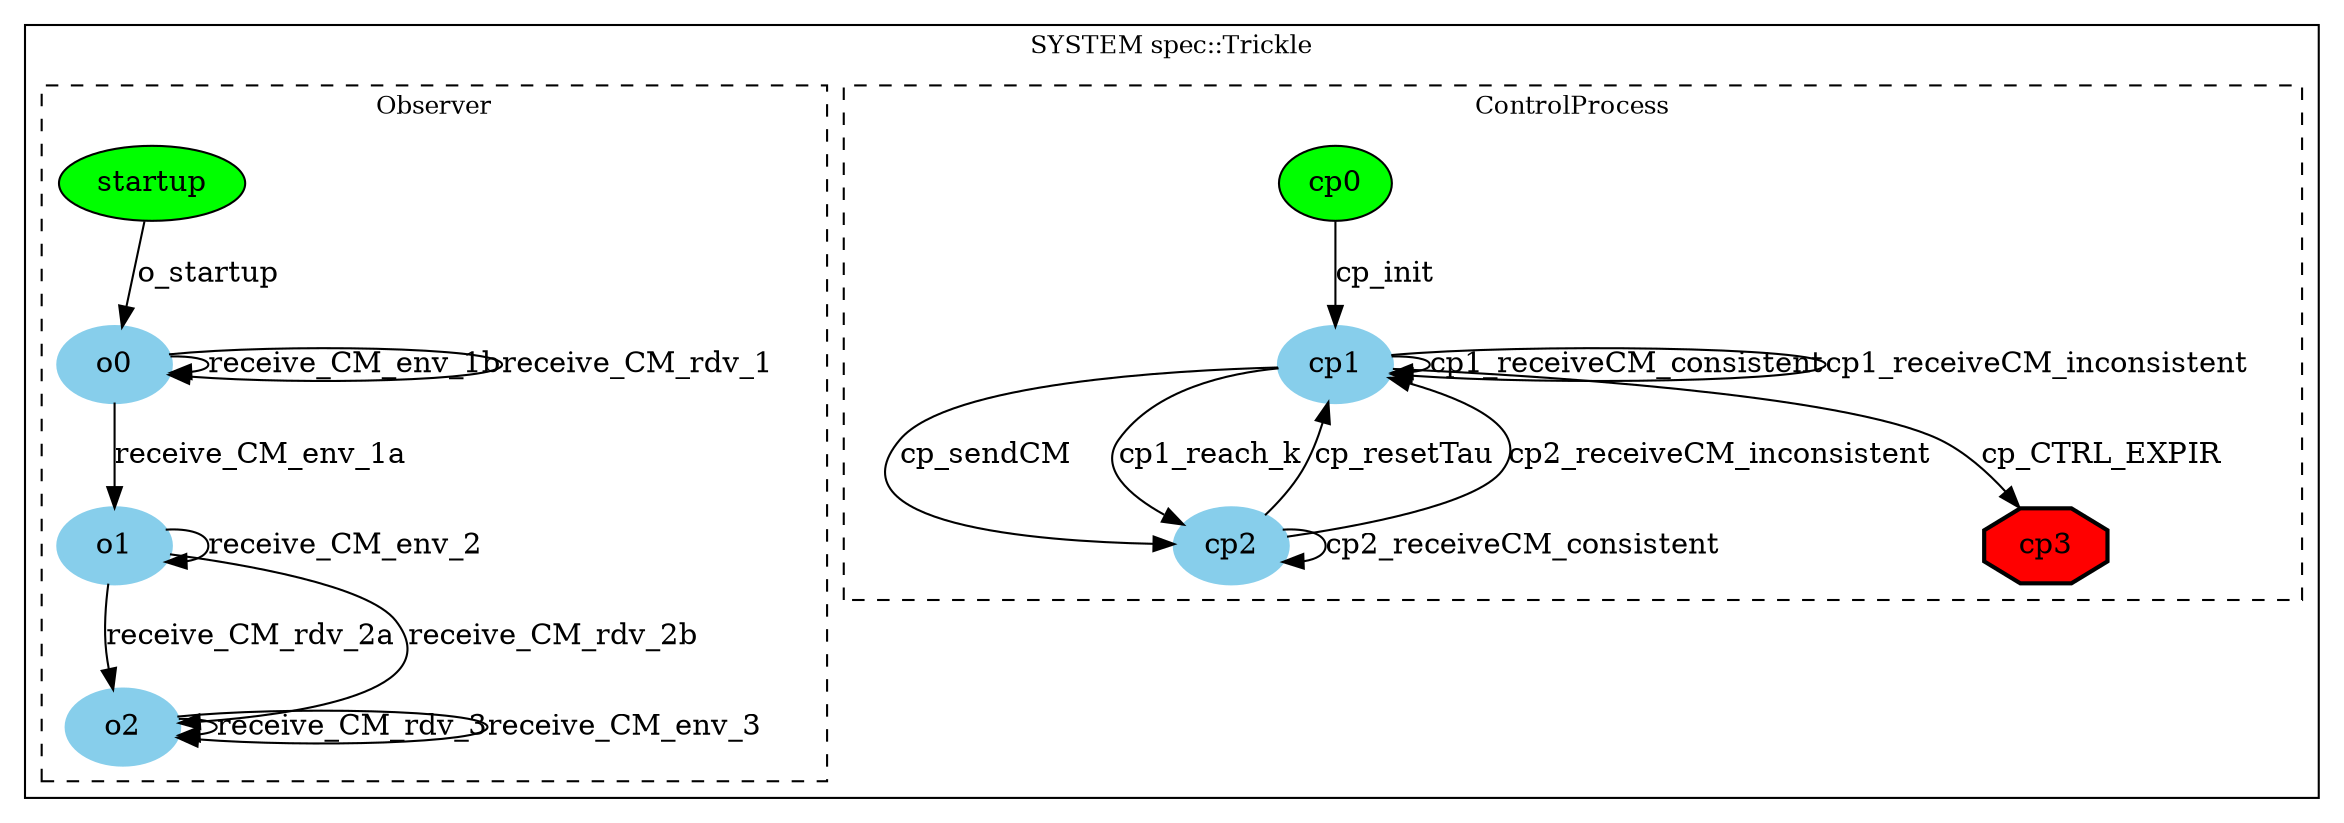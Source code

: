 digraph "Trickle" {
compound = true;
fontsize = 12
 subgraph "cluster_spec::Trickle" {
  label = "SYSTEM spec::Trickle"

  subgraph "cluster_spec::Trickle.ControlProcess" {
   label = "ControlProcess"
   style=dashed;

   "spec::Trickle.ControlProcess"
   [
    label = "ControlProcess"
    shape=point, style=invisible, color=white
   ];

   "spec::Trickle.ControlProcess.cp0"
   [
    label = "cp0"
    shape=oval, style="filled", fillcolor=green
   ];

   "spec::Trickle.ControlProcess.cp0" -> "spec::Trickle.ControlProcess.cp1" [ label = "cp_init" ];

   "spec::Trickle.ControlProcess.cp1"
   [
    label = "cp1"
    shape=ellipse, style="bold,filled", color=skyblue
   ];

   "spec::Trickle.ControlProcess.cp1" -> "spec::Trickle.ControlProcess.cp2" [ label = "cp_sendCM" ];

   "spec::Trickle.ControlProcess.cp1" -> "spec::Trickle.ControlProcess.cp1" [ label = "cp1_receiveCM_consistent" ];

   "spec::Trickle.ControlProcess.cp1" -> "spec::Trickle.ControlProcess.cp1" [ label = "cp1_receiveCM_inconsistent" ];

   "spec::Trickle.ControlProcess.cp1" -> "spec::Trickle.ControlProcess.cp3" [ label = "cp_CTRL_EXPIR" ];

   "spec::Trickle.ControlProcess.cp1" -> "spec::Trickle.ControlProcess.cp2" [ label = "cp1_reach_k" ];

   "spec::Trickle.ControlProcess.cp2"
   [
    label = "cp2"
    shape=ellipse, style="bold,filled", color=skyblue
   ];

   "spec::Trickle.ControlProcess.cp2" -> "spec::Trickle.ControlProcess.cp1" [ label = "cp_resetTau" ];

   "spec::Trickle.ControlProcess.cp2" -> "spec::Trickle.ControlProcess.cp2" [ label = "cp2_receiveCM_consistent" ];

   "spec::Trickle.ControlProcess.cp2" -> "spec::Trickle.ControlProcess.cp1" [ label = "cp2_receiveCM_inconsistent" ];

   "spec::Trickle.ControlProcess.cp3"
   [
    label = "cp3"
    shape=octagon, style="bold,filled", fillcolor=red
   ];
  }

  subgraph "cluster_spec::Trickle.Observer" {
   label = "Observer"
   style=dashed;

   "spec::Trickle.Observer"
   [
    label = "Observer"
    shape=point, style=invisible, color=white
   ];

   "spec::Trickle.Observer.startup"
   [
    label = "startup"
    shape=oval, style="filled", fillcolor=green
   ];

   "spec::Trickle.Observer.startup" -> "spec::Trickle.Observer.o0" [ label = "o_startup" ];

   "spec::Trickle.Observer.o0"
   [
    label = "o0"
    shape=ellipse, style="bold,filled", color=skyblue
   ];

   "spec::Trickle.Observer.o0" -> "spec::Trickle.Observer.o1" [ label = "receive_CM_env_1a" ];

   "spec::Trickle.Observer.o0" -> "spec::Trickle.Observer.o0" [ label = "receive_CM_env_1b" ];

   "spec::Trickle.Observer.o0" -> "spec::Trickle.Observer.o0" [ label = "receive_CM_rdv_1" ];

   "spec::Trickle.Observer.o1"
   [
    label = "o1"
    shape=ellipse, style="bold,filled", color=skyblue
   ];

   "spec::Trickle.Observer.o1" -> "spec::Trickle.Observer.o2" [ label = "receive_CM_rdv_2a" ];

   "spec::Trickle.Observer.o1" -> "spec::Trickle.Observer.o2" [ label = "receive_CM_rdv_2b" ];

   "spec::Trickle.Observer.o1" -> "spec::Trickle.Observer.o1" [ label = "receive_CM_env_2" ];

   "spec::Trickle.Observer.o2"
   [
    label = "o2"
    shape=ellipse, style="bold,filled", color=skyblue
   ];

   "spec::Trickle.Observer.o2" -> "spec::Trickle.Observer.o2" [ label = "receive_CM_rdv_3" ];

   "spec::Trickle.Observer.o2" -> "spec::Trickle.Observer.o2" [ label = "receive_CM_env_3" ];
  }
 }
}

